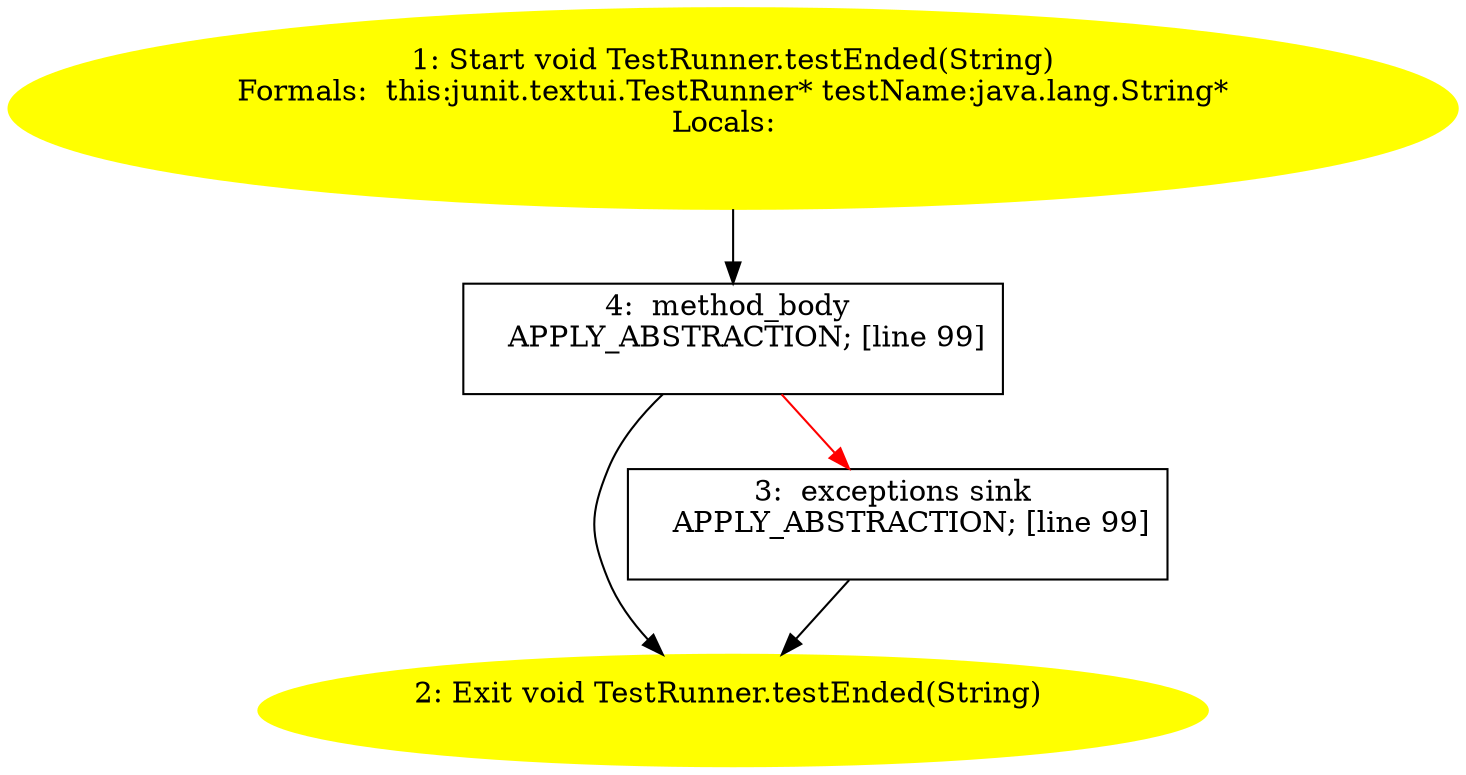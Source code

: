 /* @generated */
digraph cfg {
"junit.textui.TestRunner.testEnded(java.lang.String):void.4b95213ef5ba77b72f581581001c4359_1" [label="1: Start void TestRunner.testEnded(String)\nFormals:  this:junit.textui.TestRunner* testName:java.lang.String*\nLocals:  \n  " color=yellow style=filled]
	

	 "junit.textui.TestRunner.testEnded(java.lang.String):void.4b95213ef5ba77b72f581581001c4359_1" -> "junit.textui.TestRunner.testEnded(java.lang.String):void.4b95213ef5ba77b72f581581001c4359_4" ;
"junit.textui.TestRunner.testEnded(java.lang.String):void.4b95213ef5ba77b72f581581001c4359_2" [label="2: Exit void TestRunner.testEnded(String) \n  " color=yellow style=filled]
	

"junit.textui.TestRunner.testEnded(java.lang.String):void.4b95213ef5ba77b72f581581001c4359_3" [label="3:  exceptions sink \n   APPLY_ABSTRACTION; [line 99]\n " shape="box"]
	

	 "junit.textui.TestRunner.testEnded(java.lang.String):void.4b95213ef5ba77b72f581581001c4359_3" -> "junit.textui.TestRunner.testEnded(java.lang.String):void.4b95213ef5ba77b72f581581001c4359_2" ;
"junit.textui.TestRunner.testEnded(java.lang.String):void.4b95213ef5ba77b72f581581001c4359_4" [label="4:  method_body \n   APPLY_ABSTRACTION; [line 99]\n " shape="box"]
	

	 "junit.textui.TestRunner.testEnded(java.lang.String):void.4b95213ef5ba77b72f581581001c4359_4" -> "junit.textui.TestRunner.testEnded(java.lang.String):void.4b95213ef5ba77b72f581581001c4359_2" ;
	 "junit.textui.TestRunner.testEnded(java.lang.String):void.4b95213ef5ba77b72f581581001c4359_4" -> "junit.textui.TestRunner.testEnded(java.lang.String):void.4b95213ef5ba77b72f581581001c4359_3" [color="red" ];
}
